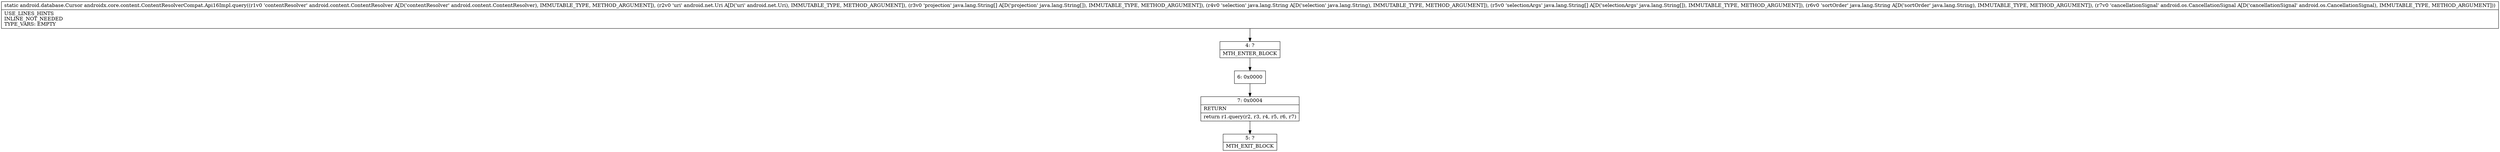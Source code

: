 digraph "CFG forandroidx.core.content.ContentResolverCompat.Api16Impl.query(Landroid\/content\/ContentResolver;Landroid\/net\/Uri;[Ljava\/lang\/String;Ljava\/lang\/String;[Ljava\/lang\/String;Ljava\/lang\/String;Landroid\/os\/CancellationSignal;)Landroid\/database\/Cursor;" {
Node_4 [shape=record,label="{4\:\ ?|MTH_ENTER_BLOCK\l}"];
Node_6 [shape=record,label="{6\:\ 0x0000}"];
Node_7 [shape=record,label="{7\:\ 0x0004|RETURN\l|return r1.query(r2, r3, r4, r5, r6, r7)\l}"];
Node_5 [shape=record,label="{5\:\ ?|MTH_EXIT_BLOCK\l}"];
MethodNode[shape=record,label="{static android.database.Cursor androidx.core.content.ContentResolverCompat.Api16Impl.query((r1v0 'contentResolver' android.content.ContentResolver A[D('contentResolver' android.content.ContentResolver), IMMUTABLE_TYPE, METHOD_ARGUMENT]), (r2v0 'uri' android.net.Uri A[D('uri' android.net.Uri), IMMUTABLE_TYPE, METHOD_ARGUMENT]), (r3v0 'projection' java.lang.String[] A[D('projection' java.lang.String[]), IMMUTABLE_TYPE, METHOD_ARGUMENT]), (r4v0 'selection' java.lang.String A[D('selection' java.lang.String), IMMUTABLE_TYPE, METHOD_ARGUMENT]), (r5v0 'selectionArgs' java.lang.String[] A[D('selectionArgs' java.lang.String[]), IMMUTABLE_TYPE, METHOD_ARGUMENT]), (r6v0 'sortOrder' java.lang.String A[D('sortOrder' java.lang.String), IMMUTABLE_TYPE, METHOD_ARGUMENT]), (r7v0 'cancellationSignal' android.os.CancellationSignal A[D('cancellationSignal' android.os.CancellationSignal), IMMUTABLE_TYPE, METHOD_ARGUMENT]))  | USE_LINES_HINTS\lINLINE_NOT_NEEDED\lTYPE_VARS: EMPTY\l}"];
MethodNode -> Node_4;Node_4 -> Node_6;
Node_6 -> Node_7;
Node_7 -> Node_5;
}

